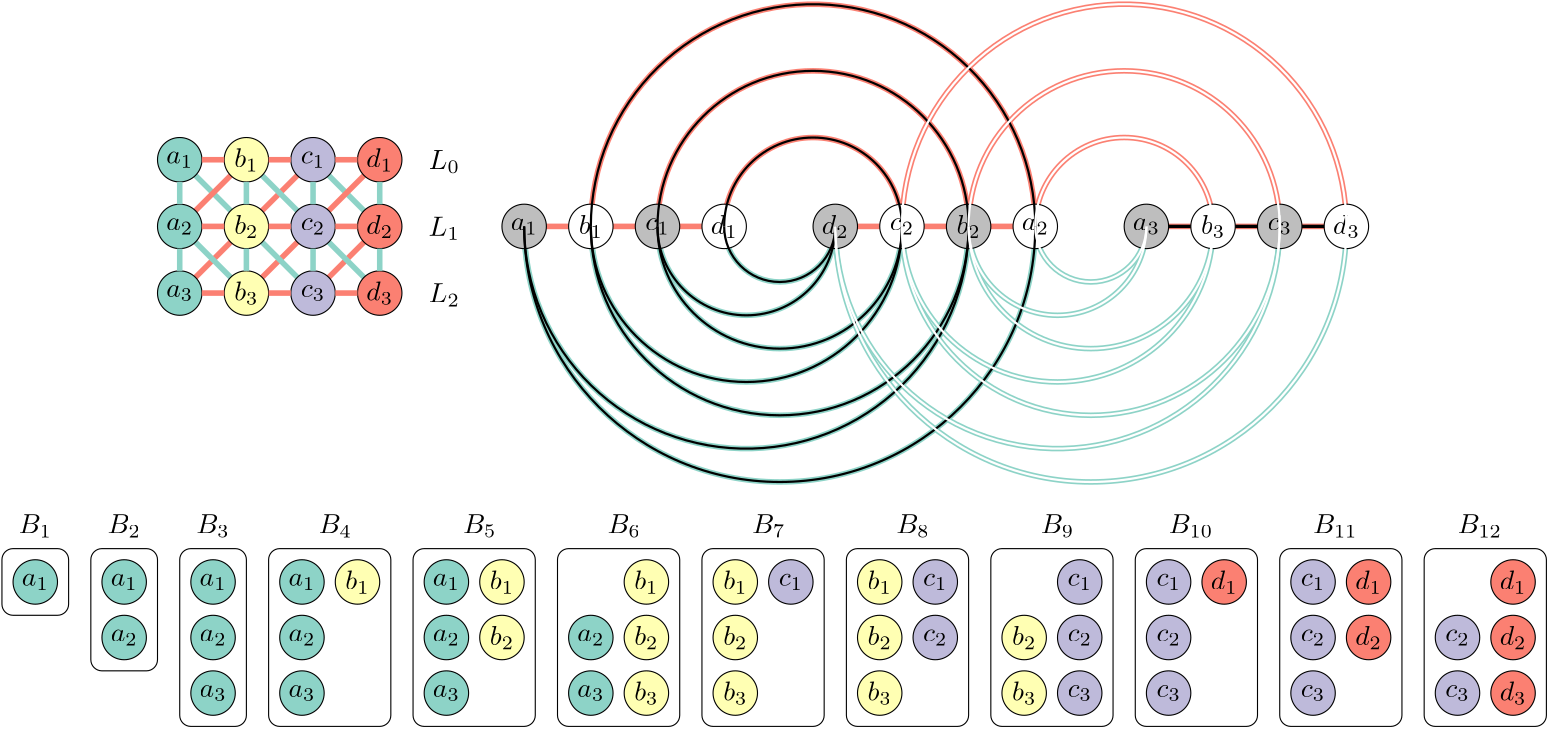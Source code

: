 <?xml version="1.0"?>
<!DOCTYPE ipe SYSTEM "ipe.dtd">
<ipe version="70218" creator="Ipe 7.2.18">
<info created="D:20200901120612" modified="D:20200902082545"/>
<ipestyle name="basic">
<symbol name="arrow/arc(spx)">
<path stroke="sym-stroke" fill="sym-stroke" pen="sym-pen">
0 0 m
-1 0.333 l
-1 -0.333 l
h
</path>
</symbol>
<symbol name="arrow/farc(spx)">
<path stroke="sym-stroke" fill="white" pen="sym-pen">
0 0 m
-1 0.333 l
-1 -0.333 l
h
</path>
</symbol>
<symbol name="arrow/ptarc(spx)">
<path stroke="sym-stroke" fill="sym-stroke" pen="sym-pen">
0 0 m
-1 0.333 l
-0.8 0 l
-1 -0.333 l
h
</path>
</symbol>
<symbol name="arrow/fptarc(spx)">
<path stroke="sym-stroke" fill="white" pen="sym-pen">
0 0 m
-1 0.333 l
-0.8 0 l
-1 -0.333 l
h
</path>
</symbol>
<symbol name="mark/circle(sx)" transformations="translations">
<path fill="sym-stroke">
0.6 0 0 0.6 0 0 e
0.4 0 0 0.4 0 0 e
</path>
</symbol>
<symbol name="mark/disk(sx)" transformations="translations">
<path fill="sym-stroke">
0.6 0 0 0.6 0 0 e
</path>
</symbol>
<symbol name="mark/fdisk(sfx)" transformations="translations">
<group>
<path fill="sym-fill">
0.5 0 0 0.5 0 0 e
</path>
<path fill="sym-stroke" fillrule="eofill">
0.6 0 0 0.6 0 0 e
0.4 0 0 0.4 0 0 e
</path>
</group>
</symbol>
<symbol name="mark/box(sx)" transformations="translations">
<path fill="sym-stroke" fillrule="eofill">
-0.6 -0.6 m
0.6 -0.6 l
0.6 0.6 l
-0.6 0.6 l
h
-0.4 -0.4 m
0.4 -0.4 l
0.4 0.4 l
-0.4 0.4 l
h
</path>
</symbol>
<symbol name="mark/square(sx)" transformations="translations">
<path fill="sym-stroke">
-0.6 -0.6 m
0.6 -0.6 l
0.6 0.6 l
-0.6 0.6 l
h
</path>
</symbol>
<symbol name="mark/fsquare(sfx)" transformations="translations">
<group>
<path fill="sym-fill">
-0.5 -0.5 m
0.5 -0.5 l
0.5 0.5 l
-0.5 0.5 l
h
</path>
<path fill="sym-stroke" fillrule="eofill">
-0.6 -0.6 m
0.6 -0.6 l
0.6 0.6 l
-0.6 0.6 l
h
-0.4 -0.4 m
0.4 -0.4 l
0.4 0.4 l
-0.4 0.4 l
h
</path>
</group>
</symbol>
<symbol name="mark/cross(sx)" transformations="translations">
<group>
<path fill="sym-stroke">
-0.43 -0.57 m
0.57 0.43 l
0.43 0.57 l
-0.57 -0.43 l
h
</path>
<path fill="sym-stroke">
-0.43 0.57 m
0.57 -0.43 l
0.43 -0.57 l
-0.57 0.43 l
h
</path>
</group>
</symbol>
<symbol name="arrow/fnormal(spx)">
<path stroke="sym-stroke" fill="white" pen="sym-pen">
0 0 m
-1 0.333 l
-1 -0.333 l
h
</path>
</symbol>
<symbol name="arrow/pointed(spx)">
<path stroke="sym-stroke" fill="sym-stroke" pen="sym-pen">
0 0 m
-1 0.333 l
-0.8 0 l
-1 -0.333 l
h
</path>
</symbol>
<symbol name="arrow/fpointed(spx)">
<path stroke="sym-stroke" fill="white" pen="sym-pen">
0 0 m
-1 0.333 l
-0.8 0 l
-1 -0.333 l
h
</path>
</symbol>
<symbol name="arrow/linear(spx)">
<path stroke="sym-stroke" pen="sym-pen">
-1 0.333 m
0 0 l
-1 -0.333 l
</path>
</symbol>
<symbol name="arrow/fdouble(spx)">
<path stroke="sym-stroke" fill="white" pen="sym-pen">
0 0 m
-1 0.333 l
-1 -0.333 l
h
-1 0 m
-2 0.333 l
-2 -0.333 l
h
</path>
</symbol>
<symbol name="arrow/double(spx)">
<path stroke="sym-stroke" fill="sym-stroke" pen="sym-pen">
0 0 m
-1 0.333 l
-1 -0.333 l
h
-1 0 m
-2 0.333 l
-2 -0.333 l
h
</path>
</symbol>
<symbol name="arrow/mid-normal(spx)">
<path stroke="sym-stroke" fill="sym-stroke" pen="sym-pen">
0.5 0 m
-0.5 0.333 l
-0.5 -0.333 l
h
</path>
</symbol>
<symbol name="arrow/mid-fnormal(spx)">
<path stroke="sym-stroke" fill="white" pen="sym-pen">
0.5 0 m
-0.5 0.333 l
-0.5 -0.333 l
h
</path>
</symbol>
<symbol name="arrow/mid-pointed(spx)">
<path stroke="sym-stroke" fill="sym-stroke" pen="sym-pen">
0.5 0 m
-0.5 0.333 l
-0.3 0 l
-0.5 -0.333 l
h
</path>
</symbol>
<symbol name="arrow/mid-fpointed(spx)">
<path stroke="sym-stroke" fill="white" pen="sym-pen">
0.5 0 m
-0.5 0.333 l
-0.3 0 l
-0.5 -0.333 l
h
</path>
</symbol>
<symbol name="arrow/mid-double(spx)">
<path stroke="sym-stroke" fill="sym-stroke" pen="sym-pen">
1 0 m
0 0.333 l
0 -0.333 l
h
0 0 m
-1 0.333 l
-1 -0.333 l
h
</path>
</symbol>
<symbol name="arrow/mid-fdouble(spx)">
<path stroke="sym-stroke" fill="white" pen="sym-pen">
1 0 m
0 0.333 l
0 -0.333 l
h
0 0 m
-1 0.333 l
-1 -0.333 l
h
</path>
</symbol>
<pen name="heavier" value="0.8"/>
<pen name="fat" value="1.2"/>
<pen name="ultrafat" value="2"/>
<symbolsize name="large" value="5"/>
<symbolsize name="small" value="2"/>
<symbolsize name="tiny" value="1.1"/>
<arrowsize name="large" value="10"/>
<arrowsize name="small" value="5"/>
<arrowsize name="tiny" value="3"/>
<color name="red" value="1 0 0"/>
<color name="blue" value="0 0 1"/>
<color name="green" value="0 1 0"/>
<color name="yellow" value="1 1 0"/>
<color name="orange" value="1 0.647 0"/>
<color name="gold" value="1 0.843 0"/>
<color name="purple" value="0.627 0.125 0.941"/>
<color name="gray" value="0.745"/>
<color name="brown" value="0.647 0.165 0.165"/>
<color name="navy" value="0 0 0.502"/>
<color name="pink" value="1 0.753 0.796"/>
<color name="seagreen" value="0.18 0.545 0.341"/>
<color name="turquoise" value="0.251 0.878 0.816"/>
<color name="violet" value="0.933 0.51 0.933"/>
<color name="darkblue" value="0 0 0.545"/>
<color name="darkcyan" value="0 0.545 0.545"/>
<color name="darkgray" value="0.663"/>
<color name="darkgreen" value="0 0.392 0"/>
<color name="darkmagenta" value="0.545 0 0.545"/>
<color name="darkorange" value="1 0.549 0"/>
<color name="darkred" value="0.545 0 0"/>
<color name="lightblue" value="0.678 0.847 0.902"/>
<color name="lightcyan" value="0.878 1 1"/>
<color name="lightgray" value="0.827"/>
<color name="lightgreen" value="0.565 0.933 0.565"/>
<color name="lightyellow" value="1 1 0.878"/>
<dashstyle name="dotted" value="[1 3] 0"/>
<dashstyle name="dashed" value="[4] 0"/>
<dashstyle name="dash dotted" value="[4 2 1 2] 0"/>
<dashstyle name="dash dot dotted" value="[4 2 1 2 1 2] 0"/>
<textsize name="large" value="\large"/>
<textsize name="small" value="\small"/>
<textsize name="tiny" value="\tiny"/>
<textsize name="Large" value="\Large"/>
<textsize name="LARGE" value="\LARGE"/>
<textsize name="huge" value="\huge"/>
<textsize name="Huge" value="\Huge"/>
<textsize name="footnote" value="\footnotesize"/>
<textstyle name="center" begin="\begin{center}" end="\end{center}"/>
<textstyle name="itemize" begin="\begin{itemize}" end="\end{itemize}"/>
<textstyle name="item" begin="\begin{itemize}\item{}" end="\end{itemize}"/>
<gridsize name="4 pts" value="4"/>
<gridsize name="8 pts (~3 mm)" value="8"/>
<gridsize name="16 pts (~6 mm)" value="16"/>
<gridsize name="32 pts (~12 mm)" value="32"/>
<gridsize name="10 pts (~3.5 mm)" value="10"/>
<gridsize name="20 pts (~7 mm)" value="20"/>
<gridsize name="14 pts (~5 mm)" value="14"/>
<gridsize name="28 pts (~10 mm)" value="28"/>
<gridsize name="56 pts (~20 mm)" value="56"/>
<anglesize name="90 deg" value="90"/>
<anglesize name="60 deg" value="60"/>
<anglesize name="45 deg" value="45"/>
<anglesize name="30 deg" value="30"/>
<anglesize name="22.5 deg" value="22.5"/>
<opacity name="10%" value="0.1"/>
<opacity name="30%" value="0.3"/>
<opacity name="50%" value="0.5"/>
<opacity name="75%" value="0.75"/>
<tiling name="falling" angle="-60" step="4" width="1"/>
<tiling name="rising" angle="30" step="4" width="1"/>
</ipestyle>
<ipestyle name="brew">
<color name="aliceblue" value="0.941 0.973 1"/>
<color name="brew1" value="0.552 0.827 0.78"/>
<color name="brew2" value="1 1 0.701"/>
<color name="brew3" value="0.745 0.729 0.854"/>
<color name="brew4" value="0.984 0.501 0.447"/>
<color name="brew5" value="0.501 0.694 0.827"/>
<color name="brew6" value="0.992 0.705 0.384"/>
<color name="brew7" value="0.701 0.87 0.411"/>
<color name="brew8" value="0.988 0.803 0.898"/>
</ipestyle>
<page>
<layer name="alpha"/>
<layer name="diagonals"/>
<layer name="positive-slope"/>
<layer name="bags"/>
<layer name="L23"/>
<layer name="L12"/>
<layer name="non-positive"/>
<layer name="mod-colour"/>
<view layers="alpha diagonals positive-slope bags L23 L12 non-positive mod-colour" active="mod-colour"/>
<path layer="L12" matrix="1 0 0 1 -24 -44.005" stroke="brew4" pen="ultrafat">
252 764 m
80 0 0 -80 332 764 411.9 760.005 a
</path>
<path matrix="1 0 0 1 -24 -44.005" stroke="brew4" pen="ultrafat">
276 764 m
56 0 0 -56 332 764 388 764 a
</path>
<path matrix="1 0 0 1 -24 -44.005" stroke="brew4" pen="ultrafat">
300 764 m
32 0 0 -32 332 764 364 764 a
</path>
<path layer="diagonals" matrix="1 0 0 1 -20 -16" stroke="brew4" pen="ultrafat">
232 736 m
240 736 l
</path>
<path matrix="1 0 0 1 4 -16" stroke="brew4" pen="ultrafat">
232 736 m
240 736 l
</path>
<path matrix="1 0 0 1 28 -16" stroke="brew4" pen="ultrafat">
232 736 m
240 736 l
</path>
<path matrix="-1 0 0 -1 612 1432" stroke="brew4" pen="ultrafat">
232 712 m
240 712 l
</path>
<path matrix="-1 0 0 -1 588 1432" stroke="brew4" pen="ultrafat">
232 712 m
240 712 l
</path>
<path matrix="-1 0 0 -1 564 1432" stroke="brew4" pen="ultrafat">
232 712 m
240 712 l
</path>
<path matrix="1 0 0 1 204 32" stroke="brew4" pen="ultrafat">
232 688 m
240 688 l
</path>
<path matrix="1 0 0 1 228 32" stroke="brew4" pen="ultrafat">
232 688 m
240 688 l
</path>
<path matrix="1 0 0 1 252 32" stroke="brew4" pen="ultrafat">
232 688 m
240 688 l
</path>
<path layer="L23" matrix="1 0 0 1 88 -43.995" stroke="brew4" pen="ultrafat">
252 764 m
80 0 0 -80 332 764 411.9 760.005 a
</path>
<path matrix="1 0 0 1 88 -43.995" stroke="brew4" pen="ultrafat">
276 764 m
56 0 0 -56 332 764 388 764 a
</path>
<path matrix="1 0 0 1 88 -43.995" stroke="brew4" pen="ultrafat">
300 764 m
32 0 0 -32 332 764 364 764 a
</path>
<path layer="L12" matrix="1 0 0 -1 -48 1484" stroke="brew1" pen="ultrafat">
252 764 m
80 0 0 -80 332 764 411.9 760.005 a
</path>
<path matrix="1 0 0 -1 -48 1484" stroke="brew1" pen="ultrafat">
276 764 m
56 0 0 -56 332 764 388 764 a
</path>
<path matrix="1 0 0 -1 -48 1484" stroke="brew1" pen="ultrafat">
300 764 m
32 0 0 -32 332 764 364 764 a
</path>
<path matrix="1 0 0 1 -48 -44" stroke="brew1" pen="ultrafat">
324 764 m
20 0 0 20 344 764 364 764 a
</path>
<path matrix="1 0 0 1 -48 -44" stroke="brew1" pen="ultrafat">
300 764 m
44 0 0 44 344 764 388 764 a
</path>
<path matrix="1 0 0 1 -48 -44" stroke="brew1" pen="ultrafat">
276 764 m
68 0 0 68 344 764 412 764 a
</path>
<path matrix="1 0 0 1 -48 -44" stroke="brew1" pen="ultrafat">
252 764 m
92 0 0 92 344 764 436 764 a
</path>
<path layer="L23" matrix="1 0 0 1 132 -44" stroke="brew1" pen="ultrafat">
184 764 m
92 0 0 92 276 764 368 764 a
</path>
<path matrix="1 0 0 1 132 -44" stroke="brew1" pen="ultrafat">
256 764 m
20 0 0 20 276 764 296 764 a
</path>
<path matrix="1 0 0 1 132 -44" stroke="brew1" pen="ultrafat">
232 764 m
44 0 0 44 276 764 320 764 a
</path>
<path matrix="1 0 0 1 132 -44" stroke="brew1" pen="ultrafat">
208 764 m
68 0 0 68 276 764 344 764 a
</path>
<path layer="L12" matrix="1 0 0 -1 64 1484" stroke="brew1" pen="ultrafat">
252 764 m
80 0 0 -80 332 764 411.9 760.005 a
</path>
<path matrix="1 0 0 -1 64 1484" stroke="brew1" pen="ultrafat">
276 764 m
56 0 0 -56 332 764 388 764 a
</path>
<path matrix="1 0 0 -1 64 1484" stroke="brew1" pen="ultrafat">
300 764 m
32 0 0 -32 332 764 364 764 a
</path>
<path layer="positive-slope" matrix="1 0 0 1 24 60" stroke="brew1" pen="ultrafat">
56 684 m
80 660 l
</path>
<path layer="non-positive" matrix="1 0 0 1 24 60" stroke="brew4" pen="ultrafat">
56 660 m
80 684 l
</path>
<path matrix="1 0 0 1 24 60" stroke="brew4" pen="ultrafat">
56 636 m
80 660 l
</path>
<path layer="positive-slope" matrix="1 0 0 1 24 60" stroke="brew1" pen="ultrafat">
56 660 m
80 636 l
</path>
<path layer="non-positive" matrix="1 0 0 1 24 60" stroke="brew4" pen="ultrafat">
80 636 m
104 660 l
</path>
<path layer="positive-slope" matrix="1 0 0 1 24 60" stroke="brew1" pen="ultrafat">
80 660 m
104 636 l
</path>
<path layer="non-positive" matrix="1 0 0 1 24 60" stroke="brew4" pen="ultrafat">
80 660 m
104 684 l
</path>
<path layer="positive-slope" matrix="1 0 0 1 24 60" stroke="brew1" pen="ultrafat">
80 684 m
104 660 l
</path>
<path matrix="1 0 0 1 24 60" stroke="brew1" pen="ultrafat">
104 684 m
128 660 l
</path>
<path layer="non-positive" matrix="1 0 0 1 24 60" stroke="brew4" pen="ultrafat">
104 660 m
128 684 l
</path>
<path matrix="1 0 0 1 24 60" stroke="brew4" pen="ultrafat">
104 636 m
128 660 l
</path>
<path layer="positive-slope" matrix="1 0 0 1 24 60" stroke="brew1" pen="ultrafat">
104 660 m
128 636 l
</path>
<path layer="alpha" matrix="1 0 0 1 -144 8" stroke="black" fill="brew1">
8 0 0 8 224 736 e
</path>
<path matrix="1 0 0 1 -144 -16" stroke="black" fill="brew1">
8 0 0 8 224 736 e
</path>
<path matrix="1 0 0 1 -144 -40" stroke="black" fill="brew1">
8 0 0 8 224 736 e
</path>
<path layer="positive-slope" matrix="1 0 0 1 -144 8" stroke="brew1" fill="brew1" pen="ultrafat">
224 704 m
224 696 l
</path>
<path matrix="1 0 0 1 -144 8" stroke="brew1" fill="brew1" pen="ultrafat">
224 728 m
224 720 l
</path>
<path layer="alpha" matrix="1 0 0 1 -120 8" stroke="black" fill="brew2">
8 0 0 8 224 736 e
</path>
<path matrix="1 0 0 1 -120 -16" stroke="black" fill="brew2">
8 0 0 8 224 736 e
</path>
<path matrix="1 0 0 1 -120 -40" stroke="black" fill="brew2">
8 0 0 8 224 736 e
</path>
<path layer="positive-slope" matrix="1 0 0 1 -120 8" stroke="brew1" fill="brew2" pen="ultrafat">
224 704 m
224 696 l
</path>
<path matrix="1 0 0 1 -120 8" stroke="brew1" fill="brew2" pen="ultrafat">
224 728 m
224 720 l
</path>
<path layer="alpha" matrix="1 0 0 1 -96 8" stroke="black" fill="brew3">
8 0 0 8 224 736 e
</path>
<path matrix="1 0 0 1 -96 -16" stroke="black" fill="brew3">
8 0 0 8 224 736 e
</path>
<path matrix="1 0 0 1 -96 -40" stroke="black" fill="brew3">
8 0 0 8 224 736 e
</path>
<path layer="positive-slope" matrix="1 0 0 1 -96 8" stroke="brew1" fill="brew3" pen="ultrafat">
224 704 m
224 696 l
</path>
<path matrix="1 0 0 1 -96 8" stroke="brew1" fill="brew3" pen="ultrafat">
224 728 m
224 720 l
</path>
<path layer="alpha" matrix="1 0 0 1 -72 8" stroke="black" fill="brew4">
8 0 0 8 224 736 e
</path>
<path matrix="1 0 0 1 -72 -16" stroke="black" fill="brew4">
8 0 0 8 224 736 e
</path>
<path matrix="1 0 0 1 -72 -40" stroke="black" fill="brew4">
8 0 0 8 224 736 e
</path>
<path layer="positive-slope" matrix="1 0 0 1 -72 8" stroke="brew1" fill="brew4" pen="ultrafat">
224 704 m
224 696 l
</path>
<path matrix="1 0 0 1 -72 8" stroke="brew1" fill="brew4" pen="ultrafat">
224 728 m
224 720 l
</path>
<text layer="alpha" matrix="1 0 0 1 -144 8" transformations="translations" pos="224 736" stroke="black" type="label" width="9.736" height="4.294" depth="1.49" halign="center" valign="center" style="math">a_1</text>
<path layer="non-positive" matrix="1 0 0 1 -144 8" stroke="brew4" pen="ultrafat">
232 736 m
240 736 l
</path>
<text layer="alpha" matrix="1 0 0 1 -120 8" transformations="translations" pos="224 736" stroke="black" type="label" width="8.745" height="6.923" depth="1.49" halign="center" valign="center" style="math">b_1</text>
<path layer="non-positive" matrix="1 0 0 1 -120 8" stroke="brew4" pen="ultrafat">
232 736 m
240 736 l
</path>
<text layer="alpha" matrix="1 0 0 1 -96 8" transformations="translations" pos="224 736" stroke="black" type="label" width="8.781" height="4.294" depth="1.49" halign="center" valign="center" style="math">c_1</text>
<path layer="non-positive" matrix="1 0 0 1 -96 8" stroke="brew4" pen="ultrafat">
232 736 m
240 736 l
</path>
<text layer="alpha" matrix="1 0 0 1 -72 8" transformations="translations" pos="224 736" stroke="black" type="label" width="9.655" height="6.923" depth="1.49" halign="center" valign="center" style="math">d_1</text>
<text matrix="1 0 0 1 -144 -16" transformations="translations" pos="224 736" stroke="black" type="label" width="9.736" height="4.294" depth="1.49" halign="center" valign="center" style="math">a_2</text>
<path layer="non-positive" matrix="1 0 0 1 -144 8" stroke="brew4" pen="ultrafat">
232 712 m
240 712 l
</path>
<text layer="alpha" matrix="1 0 0 1 -120 -16" transformations="translations" pos="224 736" stroke="black" type="label" width="8.745" height="6.923" depth="1.49" halign="center" valign="center" style="math">b_2</text>
<path layer="non-positive" matrix="1 0 0 1 -120 8" stroke="brew4" pen="ultrafat">
232 712 m
240 712 l
</path>
<text layer="alpha" matrix="1 0 0 1 -96 -16" transformations="translations" pos="224 736" stroke="black" type="label" width="8.781" height="4.294" depth="1.49" halign="center" valign="center" style="math">c_2</text>
<path layer="non-positive" matrix="1 0 0 1 -96 8" stroke="brew4" pen="ultrafat">
232 712 m
240 712 l
</path>
<text layer="alpha" matrix="1 0 0 1 -72 -16" transformations="translations" pos="224 736" stroke="black" type="label" width="9.655" height="6.923" depth="1.49" halign="center" valign="center" style="math">d_2</text>
<text matrix="1 0 0 1 -144 -40" transformations="translations" pos="224 736" stroke="black" type="label" width="9.736" height="4.294" depth="1.49" halign="center" valign="center" style="math">a_3</text>
<path layer="non-positive" matrix="1 0 0 1 -144 8" stroke="brew4" pen="ultrafat">
232 688 m
240 688 l
</path>
<text layer="alpha" matrix="1 0 0 1 -120 -40" transformations="translations" pos="224 736" stroke="black" type="label" width="8.745" height="6.923" depth="1.49" halign="center" valign="center" style="math">b_3</text>
<path layer="non-positive" matrix="1 0 0 1 -120 8" stroke="brew4" pen="ultrafat">
232 688 m
240 688 l
</path>
<text layer="alpha" matrix="1 0 0 1 -96 -40" transformations="translations" pos="224 736" stroke="black" type="label" width="8.781" height="4.294" depth="1.49" halign="center" valign="center" style="math">c_3</text>
<path layer="non-positive" matrix="1 0 0 1 -96 8" stroke="brew4" pen="ultrafat">
232 688 m
240 688 l
</path>
<text layer="alpha" matrix="1 0 0 1 -72 -40" transformations="translations" pos="224 736" stroke="black" type="label" width="9.655" height="6.923" depth="1.49" halign="center" valign="center" style="math">d_3</text>
<path layer="diagonals" matrix="1 0 0 1 -20 -16" stroke="black" fill="gray">
8 0 0 8 224 736 e
</path>
<path matrix="1 0 0 1 4 -16" stroke="black" fill="white">
8 0 0 8 224 736 e
</path>
<path matrix="1 0 0 1 28 -16" stroke="black" fill="gray">
8 0 0 8 224 736 e
</path>
<path matrix="1 0 0 1 52 -16" stroke="black" fill="white">
8 0 0 8 224 736 e
</path>
<text matrix="1 0 0 1 -20 -16" transformations="translations" pos="224 736" stroke="black" type="label" width="9.736" height="4.294" depth="1.49" halign="center" valign="center" style="math">a_1</text>
<text matrix="1 0 0 1 4 -16" transformations="translations" pos="224 736" stroke="black" type="label" width="8.745" height="6.923" depth="1.49" halign="center" valign="center" style="math">b_1</text>
<text matrix="1 0 0 1 28 -16" transformations="translations" pos="224 736" stroke="black" type="label" width="8.781" height="4.294" depth="1.49" halign="center" valign="center" style="math">c_1</text>
<text matrix="1 0 0 1 52 -16" transformations="translations" pos="224 736" stroke="black" type="label" width="9.655" height="6.923" depth="1.49" halign="center" valign="center" style="math">d_1</text>
<path matrix="-1 0 0 -1 612 1456" stroke="black" fill="white">
8 0 0 8 224 736 e
</path>
<path matrix="-1 0 0 -1 588 1456" stroke="black" fill="gray">
8 0 0 8 224 736 e
</path>
<path matrix="-1 0 0 -1 564 1456" stroke="black" fill="white">
8 0 0 8 224 736 e
</path>
<path matrix="-1 0 0 -1 540 1456" stroke="black" fill="gray">
8 0 0 8 224 736 e
</path>
<text matrix="-1 0 0 -1 612 1456" transformations="translations" pos="224 736" stroke="black" type="label" width="9.736" height="4.294" depth="1.49" halign="center" valign="center" style="math">a_2</text>
<text matrix="-1 0 0 -1 588 1456" transformations="translations" pos="224 736" stroke="black" type="label" width="8.745" height="6.923" depth="1.49" halign="center" valign="center" style="math">b_2</text>
<text matrix="-1 0 0 -1 564 1456" transformations="translations" pos="224 736" stroke="black" type="label" width="8.781" height="4.294" depth="1.49" halign="center" valign="center" style="math">c_2</text>
<text matrix="-1 0 0 -1 540 1456" transformations="translations" pos="224 736" stroke="black" type="label" width="9.655" height="6.923" depth="1.49" halign="center" valign="center" style="math">d_2</text>
<path matrix="1 0 0 1 204 -16" stroke="black" fill="gray">
8 0 0 8 224 736 e
</path>
<path matrix="1 0 0 1 228 -16" stroke="black" fill="white">
8 0 0 8 224 736 e
</path>
<path matrix="1 0 0 1 252 -16" stroke="black" fill="gray">
8 0 0 8 224 736 e
</path>
<path matrix="1 0 0 1 276 -16" stroke="black" fill="white">
8 0 0 8 224 736 e
</path>
<text matrix="1 0 0 1 204 -16" transformations="translations" pos="224 736" stroke="black" type="label" width="9.736" height="4.294" depth="1.49" halign="center" valign="center" style="math">a_3</text>
<text matrix="1 0 0 1 228 -16" transformations="translations" pos="224 736" stroke="black" type="label" width="8.745" height="6.923" depth="1.49" halign="center" valign="center" style="math">b_3</text>
<text matrix="1 0 0 1 252 -16" transformations="translations" pos="224 736" stroke="black" type="label" width="8.781" height="4.294" depth="1.49" halign="center" valign="center" style="math">c_3</text>
<text matrix="1 0 0 1 276 -16" transformations="translations" pos="224 736" stroke="black" type="label" width="9.655" height="6.923" depth="1.49" halign="center" valign="center" style="math">d_3</text>
<path layer="bags" matrix="1 0 0 1 4 -164" stroke="black" fill="brew1">
8 0 0 8 224 736 e
</path>
<path matrix="1 0 0 1 4 -184" stroke="black" fill="brew1">
8 0 0 8 224 736 e
</path>
<path matrix="1 0 0 1 24 -144" stroke="black" fill="brew2">
8 0 0 8 224 736 e
</path>
<path matrix="1 0 0 1 24 -164" stroke="black" fill="brew2">
8 0 0 8 224 736 e
</path>
<path matrix="1 0 0 1 24 -184" stroke="black" fill="brew2">
8 0 0 8 224 736 e
</path>
<text matrix="1 0 0 1 24 -144" transformations="translations" pos="224 736" stroke="black" type="label" width="8.745" height="6.923" depth="1.49" halign="center" valign="center" style="math">b_1</text>
<text matrix="1 0 0 1 4 -164" transformations="translations" pos="224 736" stroke="black" type="label" width="9.736" height="4.294" depth="1.49" halign="center" valign="center" style="math">a_2</text>
<text matrix="1 0 0 1 24 -164" transformations="translations" pos="224 736" stroke="black" type="label" width="8.745" height="6.923" depth="1.49" halign="center" valign="center" style="math">b_2</text>
<text matrix="1 0 0 1 4 -184" transformations="translations" pos="224 736" stroke="black" type="label" width="9.736" height="4.294" depth="1.49" halign="center" valign="center" style="math">a_3</text>
<text matrix="1 0 0 1 24 -184" transformations="translations" pos="224 736" stroke="black" type="label" width="8.745" height="6.923" depth="1.49" halign="center" valign="center" style="math">b_3</text>
<path matrix="1 0 0 1 -48 -144" stroke="black" fill="brew1">
8 0 0 8 224 736 e
</path>
<path matrix="1 0 0 1 -48 -164" stroke="black" fill="brew1">
8 0 0 8 224 736 e
</path>
<path matrix="1 0 0 1 -48 -184" stroke="black" fill="brew1">
8 0 0 8 224 736 e
</path>
<path matrix="1 0 0 1 -28 -144" stroke="black" fill="brew2">
8 0 0 8 224 736 e
</path>
<path matrix="1 0 0 1 -28 -164" stroke="black" fill="brew2">
8 0 0 8 224 736 e
</path>
<text matrix="1 0 0 1 -48 -144" transformations="translations" pos="224 736" stroke="black" type="label" width="9.736" height="4.294" depth="1.49" halign="center" valign="center" style="math">a_1</text>
<text matrix="1 0 0 1 -28 -144" transformations="translations" pos="224 736" stroke="black" type="label" width="8.745" height="6.923" depth="1.49" halign="center" valign="center" style="math">b_1</text>
<text matrix="1 0 0 1 -48 -164" transformations="translations" pos="224 736" stroke="black" type="label" width="9.736" height="4.294" depth="1.49" halign="center" valign="center" style="math">a_2</text>
<text matrix="1 0 0 1 -28 -164" transformations="translations" pos="224 736" stroke="black" type="label" width="8.745" height="6.923" depth="1.49" halign="center" valign="center" style="math">b_2</text>
<text matrix="1 0 0 1 -48 -184" transformations="translations" pos="224 736" stroke="black" type="label" width="9.736" height="4.294" depth="1.49" halign="center" valign="center" style="math">a_3</text>
<path matrix="1 0 0 1 -100 -144" stroke="black" fill="brew1">
8 0 0 8 224 736 e
</path>
<path matrix="1 0 0 1 -100 -164" stroke="black" fill="brew1">
8 0 0 8 224 736 e
</path>
<path matrix="1 0 0 1 -100 -184" stroke="black" fill="brew1">
8 0 0 8 224 736 e
</path>
<path matrix="1 0 0 1 -80 -144" stroke="black" fill="brew2">
8 0 0 8 224 736 e
</path>
<text matrix="1 0 0 1 -100 -144" transformations="translations" pos="224 736" stroke="black" type="label" width="9.736" height="4.294" depth="1.49" halign="center" valign="center" style="math">a_1</text>
<text matrix="1 0 0 1 -80 -144" transformations="translations" pos="224 736" stroke="black" type="label" width="8.745" height="6.923" depth="1.49" halign="center" valign="center" style="math">b_1</text>
<text matrix="1 0 0 1 -100 -164" transformations="translations" pos="224 736" stroke="black" type="label" width="9.736" height="4.294" depth="1.49" halign="center" valign="center" style="math">a_2</text>
<text matrix="1 0 0 1 -100 -184" transformations="translations" pos="224 736" stroke="black" type="label" width="9.736" height="4.294" depth="1.49" halign="center" valign="center" style="math">a_3</text>
<path matrix="1 0 0 1 -132 -144" stroke="black" fill="brew1">
8 0 0 8 224 736 e
</path>
<path matrix="1 0 0 1 -132 -164" stroke="black" fill="brew1">
8 0 0 8 224 736 e
</path>
<path matrix="1 0 0 1 -132 -184" stroke="black" fill="brew1">
8 0 0 8 224 736 e
</path>
<text matrix="1 0 0 1 -132 -144" transformations="translations" pos="224 736" stroke="black" type="label" width="9.736" height="4.294" depth="1.49" halign="center" valign="center" style="math">a_1</text>
<text matrix="1 0 0 1 -132 -164" transformations="translations" pos="224 736" stroke="black" type="label" width="9.736" height="4.294" depth="1.49" halign="center" valign="center" style="math">a_2</text>
<text matrix="1 0 0 1 -132 -184" transformations="translations" pos="224 736" stroke="black" type="label" width="9.736" height="4.294" depth="1.49" halign="center" valign="center" style="math">a_3</text>
<path matrix="1 0 0 1 -164 -144" stroke="black" fill="brew1">
8 0 0 8 224 736 e
</path>
<path matrix="1 0 0 1 -164 -164" stroke="black" fill="brew1">
8 0 0 8 224 736 e
</path>
<text matrix="1 0 0 1 -164 -144" transformations="translations" pos="224 736" stroke="black" type="label" width="9.736" height="4.294" depth="1.49" halign="center" valign="center" style="math">a_1</text>
<text matrix="1 0 0 1 -164 -164" transformations="translations" pos="224 736" stroke="black" type="label" width="9.736" height="4.294" depth="1.49" halign="center" valign="center" style="math">a_2</text>
<path matrix="1 0 0 1 -196 -144" stroke="black" fill="brew1">
8 0 0 8 224 736 e
</path>
<text matrix="1 0 0 1 -196 -144" transformations="translations" pos="224 736" stroke="black" type="label" width="9.736" height="4.294" depth="1.49" halign="center" valign="center" style="math">a_1</text>
<path matrix="1 0 0 1 56 -144" stroke="black" fill="brew2">
8 0 0 8 224 736 e
</path>
<path matrix="1 0 0 1 56 -164" stroke="black" fill="brew2">
8 0 0 8 224 736 e
</path>
<path matrix="1 0 0 1 56 -184" stroke="black" fill="brew2">
8 0 0 8 224 736 e
</path>
<text matrix="1 0 0 1 56 -144" transformations="translations" pos="224 736" stroke="black" type="label" width="8.745" height="6.923" depth="1.49" halign="center" valign="center" style="math">b_1</text>
<text matrix="1 0 0 1 56 -164" transformations="translations" pos="224 736" stroke="black" type="label" width="8.745" height="6.923" depth="1.49" halign="center" valign="center" style="math">b_2</text>
<text matrix="1 0 0 1 56 -184" transformations="translations" pos="224 736" stroke="black" type="label" width="8.745" height="6.923" depth="1.49" halign="center" valign="center" style="math">b_3</text>
<path matrix="1 0 0 1 76 -144" stroke="black" fill="brew3">
8 0 0 8 224 736 e
</path>
<text matrix="1 0 0 1 76 -144" transformations="translations" pos="224 736" stroke="black" type="label" width="8.781" height="4.294" depth="1.49" halign="center" valign="center" style="math">c_1</text>
<path matrix="1 0 0 1 108 -144" stroke="black" fill="brew2">
8 0 0 8 224 736 e
</path>
<path matrix="1 0 0 1 108 -164" stroke="black" fill="brew2">
8 0 0 8 224 736 e
</path>
<path matrix="1 0 0 1 108 -184" stroke="black" fill="brew2">
8 0 0 8 224 736 e
</path>
<text matrix="1 0 0 1 108 -144" transformations="translations" pos="224 736" stroke="black" type="label" width="8.745" height="6.923" depth="1.49" halign="center" valign="center" style="math">b_1</text>
<text matrix="1 0 0 1 108 -164" transformations="translations" pos="224 736" stroke="black" type="label" width="8.745" height="6.923" depth="1.49" halign="center" valign="center" style="math">b_2</text>
<text matrix="1 0 0 1 108 -184" transformations="translations" pos="224 736" stroke="black" type="label" width="8.745" height="6.923" depth="1.49" halign="center" valign="center" style="math">b_3</text>
<path matrix="1 0 0 1 128 -144" stroke="black" fill="brew3">
8 0 0 8 224 736 e
</path>
<text matrix="1 0 0 1 128 -144" transformations="translations" pos="224 736" stroke="black" type="label" width="8.781" height="4.294" depth="1.49" halign="center" valign="center" style="math">c_1</text>
<path matrix="1 0 0 1 128 -164" stroke="black" fill="brew3">
8 0 0 8 224 736 e
</path>
<text matrix="1 0 0 1 128 -164" transformations="translations" pos="224 736" stroke="black" type="label" width="8.781" height="4.294" depth="1.49" halign="center" valign="center" style="math">c_2</text>
<path matrix="1 0 0 1 160 -164" stroke="black" fill="brew2">
8 0 0 8 224 736 e
</path>
<path matrix="1 0 0 1 160 -184" stroke="black" fill="brew2">
8 0 0 8 224 736 e
</path>
<text matrix="1 0 0 1 160 -164" transformations="translations" pos="224 736" stroke="black" type="label" width="8.745" height="6.923" depth="1.49" halign="center" valign="center" style="math">b_2</text>
<text matrix="1 0 0 1 160 -184" transformations="translations" pos="224 736" stroke="black" type="label" width="8.745" height="6.923" depth="1.49" halign="center" valign="center" style="math">b_3</text>
<path matrix="1 0 0 1 180 -144" stroke="black" fill="brew3">
8 0 0 8 224 736 e
</path>
<text matrix="1 0 0 1 180 -144" transformations="translations" pos="224 736" stroke="black" type="label" width="8.781" height="4.294" depth="1.49" halign="center" valign="center" style="math">c_1</text>
<path matrix="1 0 0 1 180 -164" stroke="black" fill="brew3">
8 0 0 8 224 736 e
</path>
<text matrix="1 0 0 1 180 -164" transformations="translations" pos="224 736" stroke="black" type="label" width="8.781" height="4.294" depth="1.49" halign="center" valign="center" style="math">c_2</text>
<path matrix="1 0 0 1 180 -184" stroke="black" fill="brew3">
8 0 0 8 224 736 e
</path>
<text matrix="1 0 0 1 180 -184" transformations="translations" pos="224 736" stroke="black" type="label" width="8.781" height="4.294" depth="1.49" halign="center" valign="center" style="math">c_3</text>
<path matrix="1 0 0 1 212 -144" stroke="black" fill="brew3">
8 0 0 8 224 736 e
</path>
<text matrix="1 0 0 1 212 -144" transformations="translations" pos="224 736" stroke="black" type="label" width="8.781" height="4.294" depth="1.49" halign="center" valign="center" style="math">c_1</text>
<path matrix="1 0 0 1 212 -164" stroke="black" fill="brew3">
8 0 0 8 224 736 e
</path>
<text matrix="1 0 0 1 212 -164" transformations="translations" pos="224 736" stroke="black" type="label" width="8.781" height="4.294" depth="1.49" halign="center" valign="center" style="math">c_2</text>
<path matrix="1 0 0 1 212 -184" stroke="black" fill="brew3">
8 0 0 8 224 736 e
</path>
<text matrix="1 0 0 1 212 -184" transformations="translations" pos="224 736" stroke="black" type="label" width="8.781" height="4.294" depth="1.49" halign="center" valign="center" style="math">c_3</text>
<path matrix="1 0 0 1 232 -144" stroke="black" fill="brew4">
8 0 0 8 224 736 e
</path>
<text matrix="1 0 0 1 232 -144" transformations="translations" pos="224 736" stroke="black" type="label" width="9.655" height="6.923" depth="1.49" halign="center" valign="center" style="math">d_1</text>
<path matrix="1 0 0 1 264 -144" stroke="black" fill="brew3">
8 0 0 8 224 736 e
</path>
<text matrix="1 0 0 1 264 -144" transformations="translations" pos="224 736" stroke="black" type="label" width="8.781" height="4.294" depth="1.49" halign="center" valign="center" style="math">c_1</text>
<path matrix="1 0 0 1 264 -164" stroke="black" fill="brew3">
8 0 0 8 224 736 e
</path>
<text matrix="1 0 0 1 264 -164" transformations="translations" pos="224 736" stroke="black" type="label" width="8.781" height="4.294" depth="1.49" halign="center" valign="center" style="math">c_2</text>
<path matrix="1 0 0 1 264 -184" stroke="black" fill="brew3">
8 0 0 8 224 736 e
</path>
<text matrix="1 0 0 1 264 -184" transformations="translations" pos="224 736" stroke="black" type="label" width="8.781" height="4.294" depth="1.49" halign="center" valign="center" style="math">c_3</text>
<path matrix="1 0 0 1 284 -144" stroke="black" fill="brew4">
8 0 0 8 224 736 e
</path>
<text matrix="1 0 0 1 284 -144" transformations="translations" pos="224 736" stroke="black" type="label" width="9.655" height="6.923" depth="1.49" halign="center" valign="center" style="math">d_1</text>
<path matrix="1 0 0 1 284 -164" stroke="black" fill="brew4">
8 0 0 8 224 736 e
</path>
<text matrix="1 0 0 1 284 -164" transformations="translations" pos="224 736" stroke="black" type="label" width="9.655" height="6.923" depth="1.49" halign="center" valign="center" style="math">d_2</text>
<path matrix="1 0 0 1 316 -164" stroke="black" fill="brew3">
8 0 0 8 224 736 e
</path>
<text matrix="1 0 0 1 316 -164" transformations="translations" pos="224 736" stroke="black" type="label" width="8.781" height="4.294" depth="1.49" halign="center" valign="center" style="math">c_2</text>
<path matrix="1 0 0 1 316 -184" stroke="black" fill="brew3">
8 0 0 8 224 736 e
</path>
<text matrix="1 0 0 1 316 -184" transformations="translations" pos="224 736" stroke="black" type="label" width="8.781" height="4.294" depth="1.49" halign="center" valign="center" style="math">c_3</text>
<path matrix="1 0 0 1 336 -144" stroke="black" fill="brew4">
8 0 0 8 224 736 e
</path>
<text matrix="1 0 0 1 336 -144" transformations="translations" pos="224 736" stroke="black" type="label" width="9.655" height="6.923" depth="1.49" halign="center" valign="center" style="math">d_1</text>
<path matrix="1 0 0 1 336 -164" stroke="black" fill="brew4">
8 0 0 8 224 736 e
</path>
<text matrix="1 0 0 1 336 -164" transformations="translations" pos="224 736" stroke="black" type="label" width="9.655" height="6.923" depth="1.49" halign="center" valign="center" style="math">d_2</text>
<path matrix="1 0 0 1 336 -184" stroke="black" fill="brew4">
8 0 0 8 224 736 e
</path>
<text matrix="1 0 0 1 336 -184" transformations="translations" pos="224 736" stroke="black" type="label" width="9.655" height="6.923" depth="1.49" halign="center" valign="center" style="math">d_3</text>
<path layer="mod-colour" matrix="1 0 0 1 -24 -44.01" stroke="black" pen="heavier">
252 764 m
80 0 0 -80 332 764 411.9 760.005 a
</path>
<path matrix="1 0 0 1 -24 -44.01" stroke="black" pen="heavier">
276 764 m
56 0 0 -56 332 764 388 764 a
</path>
<path matrix="1 0 0 1 -24 -44.01" stroke="black" pen="heavier">
300 764 m
32 0 0 -32 332 764 364 764 a
</path>
<path matrix="1 0 0 -1 -48 1483.99" stroke="black" pen="heavier">
252 764 m
80 0 0 -80 332 764 411.9 760.005 a
</path>
<path matrix="1 0 0 -1 -48 1483.99" stroke="black" pen="heavier">
276 764 m
56 0 0 -56 332 764 388 764 a
</path>
<path matrix="1 0 0 -1 -48 1483.99" stroke="black" pen="heavier">
300 764 m
32 0 0 -32 332 764 364 764 a
</path>
<path matrix="1 0 0 1 -48 -44.005" stroke="black" pen="heavier">
324 764 m
20 0 0 20 344 764 364 764 a
</path>
<path matrix="1 0 0 1 -48 -44.005" stroke="black" pen="heavier">
300 764 m
44 0 0 44 344 764 388 764 a
</path>
<path matrix="1 0 0 1 -48 -44.005" stroke="black" pen="heavier">
276 764 m
68 0 0 68 344 764 412 764 a
</path>
<path matrix="1 0 0 1 -48 -44.005" stroke="black" pen="heavier">
252 764 m
92 0 0 92 344 764 436 764 a
</path>
<path matrix="1 0 0 1 88 -43.995" stroke="white" pen="heavier">
252 764 m
80 0 0 -80 332 764 411.9 760.005 a
</path>
<path matrix="1 0 0 1 88 -43.995" stroke="white" pen="heavier">
276 764 m
56 0 0 -56 332 764 388 764 a
</path>
<path matrix="1 0 0 1 88 -43.995" stroke="white" pen="heavier">
300 764 m
32 0 0 -32 332 764 364 764 a
</path>
<path matrix="1 0 0 1 132 -44" stroke="white" pen="heavier">
184 764 m
92 0 0 92 276 764 368 764 a
</path>
<path matrix="1 0 0 1 132 -44" stroke="white" pen="heavier">
256 764 m
20 0 0 20 276 764 296 764 a
</path>
<path matrix="1 0 0 1 132 -44" stroke="white" pen="heavier">
232 764 m
44 0 0 44 276 764 320 764 a
</path>
<path matrix="1 0 0 1 132 -44" stroke="white" pen="heavier">
208 764 m
68 0 0 68 276 764 344 764 a
</path>
<path matrix="1 0 0 -1 64 1484" stroke="white" pen="heavier">
252 764 m
80 0 0 -80 332 764 411.9 760.005 a
</path>
<path matrix="1 0 0 -1 64 1484" stroke="white" pen="heavier">
276 764 m
56 0 0 -56 332 764 388 764 a
</path>
<path matrix="1 0 0 -1 64 1484" stroke="white" pen="heavier">
300 764 m
32 0 0 -32 332 764 364 764 a
</path>
<text layer="alpha" matrix="1 0 0 1 -48.772 7.33" transformations="translations" pos="224 736" stroke="black" type="label" width="11.25" height="6.812" depth="1.49" halign="center" valign="center" style="math">L_0</text>
<text matrix="1 0 0 1 -48.772 -16.67" transformations="translations" pos="224 736" stroke="black" type="label" width="11.25" height="6.812" depth="1.49" halign="center" valign="center" style="math">L_1</text>
<text matrix="1 0 0 1 -48.772 -40.67" transformations="translations" pos="224 736" stroke="black" type="label" width="11.25" height="6.812" depth="1.49" halign="center" valign="center" style="math">L_2</text>
<path stroke="white" pen="heavier">
88 752 m
168 796 l
</path>
<path matrix="1 0 0 1 0 -20" stroke="black">
40 604 m
40 620 l
4 0 0 4 36 620 36 624 a
20 624 l
4 0 0 4 20 620 16 620 a
16 604 l
4 0 0 4 20 604 20 600 a
36 600 l
4 0 0 4 36 604 40 604 a
</path>
<path matrix="1 0 0 1 0 -20" stroke="black">
72 600 m
72 620 l
4 0 0 4 68 620 68 624 a
52 624 l
4 0 0 4 52 620 48 620 a
48 584 l
4 0 0 4 52 584 52 580 a
68 580 l
4 0 0 4 68 584 72 584 a
72 600 l
</path>
<path matrix="1 0 0 1 0 -20" stroke="black">
104 592 m
104 620 l
4 0 0 4 100 620 100 624 a
84 624 l
4 0 0 4 84 620 80 620 a
80 564 l
4 0 0 4 84 564 84 560 a
100 560 l
4 0 0 4 100 564 104 564 a
104 592 l
</path>
<path matrix="1 0 0 1 0 -20" stroke="black">
124 624 m
116 624 l
4 0 0 4 116 620 112 620 a
112 564 l
4 0 0 4 116 564 116 560 a
152 560 l
4 0 0 4 152 564 156 564 a
156 620 l
4 0 0 4 152 620 152 624 a
124 624 l
</path>
<path matrix="1 0 0 1 52 -20" stroke="black">
124 624 m
116 624 l
4 0 0 4 116 620 112 620 a
112 564 l
4 0 0 4 116 564 116 560 a
152 560 l
4 0 0 4 152 564 156 564 a
156 620 l
4 0 0 4 152 620 152 624 a
124 624 l
</path>
<path matrix="1 0 0 1 104 -20" stroke="black">
124 624 m
116 624 l
4 0 0 4 116 620 112 620 a
112 564 l
4 0 0 4 116 564 116 560 a
152 560 l
4 0 0 4 152 564 156 564 a
156 620 l
4 0 0 4 152 620 152 624 a
124 624 l
</path>
<path matrix="1 0 0 1 156 -20" stroke="black">
124 624 m
116 624 l
4 0 0 4 116 620 112 620 a
112 564 l
4 0 0 4 116 564 116 560 a
152 560 l
4 0 0 4 152 564 156 564 a
156 620 l
4 0 0 4 152 620 152 624 a
124 624 l
</path>
<path matrix="1 0 0 1 208 -20" stroke="black">
124 624 m
116 624 l
4 0 0 4 116 620 112 620 a
112 564 l
4 0 0 4 116 564 116 560 a
152 560 l
4 0 0 4 152 564 156 564 a
156 620 l
4 0 0 4 152 620 152 624 a
124 624 l
</path>
<path matrix="1 0 0 1 260 -20" stroke="black">
124 624 m
116 624 l
4 0 0 4 116 620 112 620 a
112 564 l
4 0 0 4 116 564 116 560 a
152 560 l
4 0 0 4 152 564 156 564 a
156 620 l
4 0 0 4 152 620 152 624 a
124 624 l
</path>
<path matrix="1 0 0 1 312 -20" stroke="black">
124 624 m
116 624 l
4 0 0 4 116 620 112 620 a
112 564 l
4 0 0 4 116 564 116 560 a
152 560 l
4 0 0 4 152 564 156 564 a
156 620 l
4 0 0 4 152 620 152 624 a
124 624 l
</path>
<path matrix="1 0 0 1 364 -20" stroke="black">
124 624 m
116 624 l
4 0 0 4 116 620 112 620 a
112 564 l
4 0 0 4 116 564 116 560 a
152 560 l
4 0 0 4 152 564 156 564 a
156 620 l
4 0 0 4 152 620 152 624 a
124 624 l
</path>
<path matrix="1 0 0 1 416 -20" stroke="black">
124 624 m
116 624 l
4 0 0 4 116 620 112 620 a
112 564 l
4 0 0 4 116 564 116 560 a
152 560 l
4 0 0 4 152 564 156 564 a
156 620 l
4 0 0 4 152 620 152 624 a
124 624 l
</path>
<text matrix="1 0 0 1 -196 -128" transformations="translations" pos="224 736" stroke="black" type="label" width="12.026" height="6.812" depth="1.49" halign="center" valign="bottom" style="math">B_1</text>
<text matrix="1 0 0 1 -164 -128" transformations="translations" pos="224 736" stroke="black" type="label" width="12.026" height="6.812" depth="1.49" halign="center" valign="bottom" style="math">B_2</text>
<text matrix="1 0 0 1 -132 -128" transformations="translations" pos="224 736" stroke="black" type="label" width="12.026" height="6.812" depth="1.49" halign="center" valign="bottom" style="math">B_3</text>
<text matrix="1 0 0 1 -88 -128" transformations="translations" pos="224 736" stroke="black" type="label" width="12.026" height="6.812" depth="1.49" halign="center" valign="bottom" style="math">B_4</text>
<text matrix="1 0 0 1 -36 -128" transformations="translations" pos="224 736" stroke="black" type="label" width="12.026" height="6.812" depth="1.49" halign="center" valign="bottom" style="math">B_5</text>
<text matrix="1 0 0 1 16 -128" transformations="translations" pos="224 736" stroke="black" type="label" width="12.026" height="6.812" depth="1.49" halign="center" valign="bottom" style="math">B_6</text>
<text matrix="1 0 0 1 68 -128" transformations="translations" pos="224 736" stroke="black" type="label" width="12.026" height="6.812" depth="1.49" halign="center" valign="bottom" style="math">B_7</text>
<text matrix="1 0 0 1 120 -128" transformations="translations" pos="224 736" stroke="black" type="label" width="12.026" height="6.812" depth="1.49" halign="center" valign="bottom" style="math">B_8</text>
<text matrix="1 0 0 1 172 -128" transformations="translations" pos="224 736" stroke="black" type="label" width="12.026" height="6.812" depth="1.49" halign="center" valign="bottom" style="math">B_9</text>
<text matrix="1 0 0 1 220 -128" transformations="translations" pos="224 736" stroke="black" type="label" width="15.997" height="6.812" depth="1.49" halign="center" valign="bottom" style="math">B_{10}</text>
<text matrix="1 0 0 1 272 -128" transformations="translations" pos="224 736" stroke="black" type="label" width="15.997" height="6.812" depth="1.49" halign="center" valign="bottom" style="math">B_{11}</text>
<text matrix="1 0 0 1 324 -128" transformations="translations" pos="224 736" stroke="black" type="label" width="15.997" height="6.812" depth="1.49" halign="center" valign="bottom" style="math">B_{12}</text>
<path layer="mod-colour" matrix="1 0 0 1 204 32" stroke="black" pen="fat">
232 688 m
240 688 l
</path>
<path matrix="1 0 0 1 228 32" stroke="black" pen="fat">
232 688 m
240 688 l
</path>
<path matrix="1 0 0 1 252 32" stroke="black" pen="fat">
232 688 m
240 688 l
</path>
</page>
</ipe>
